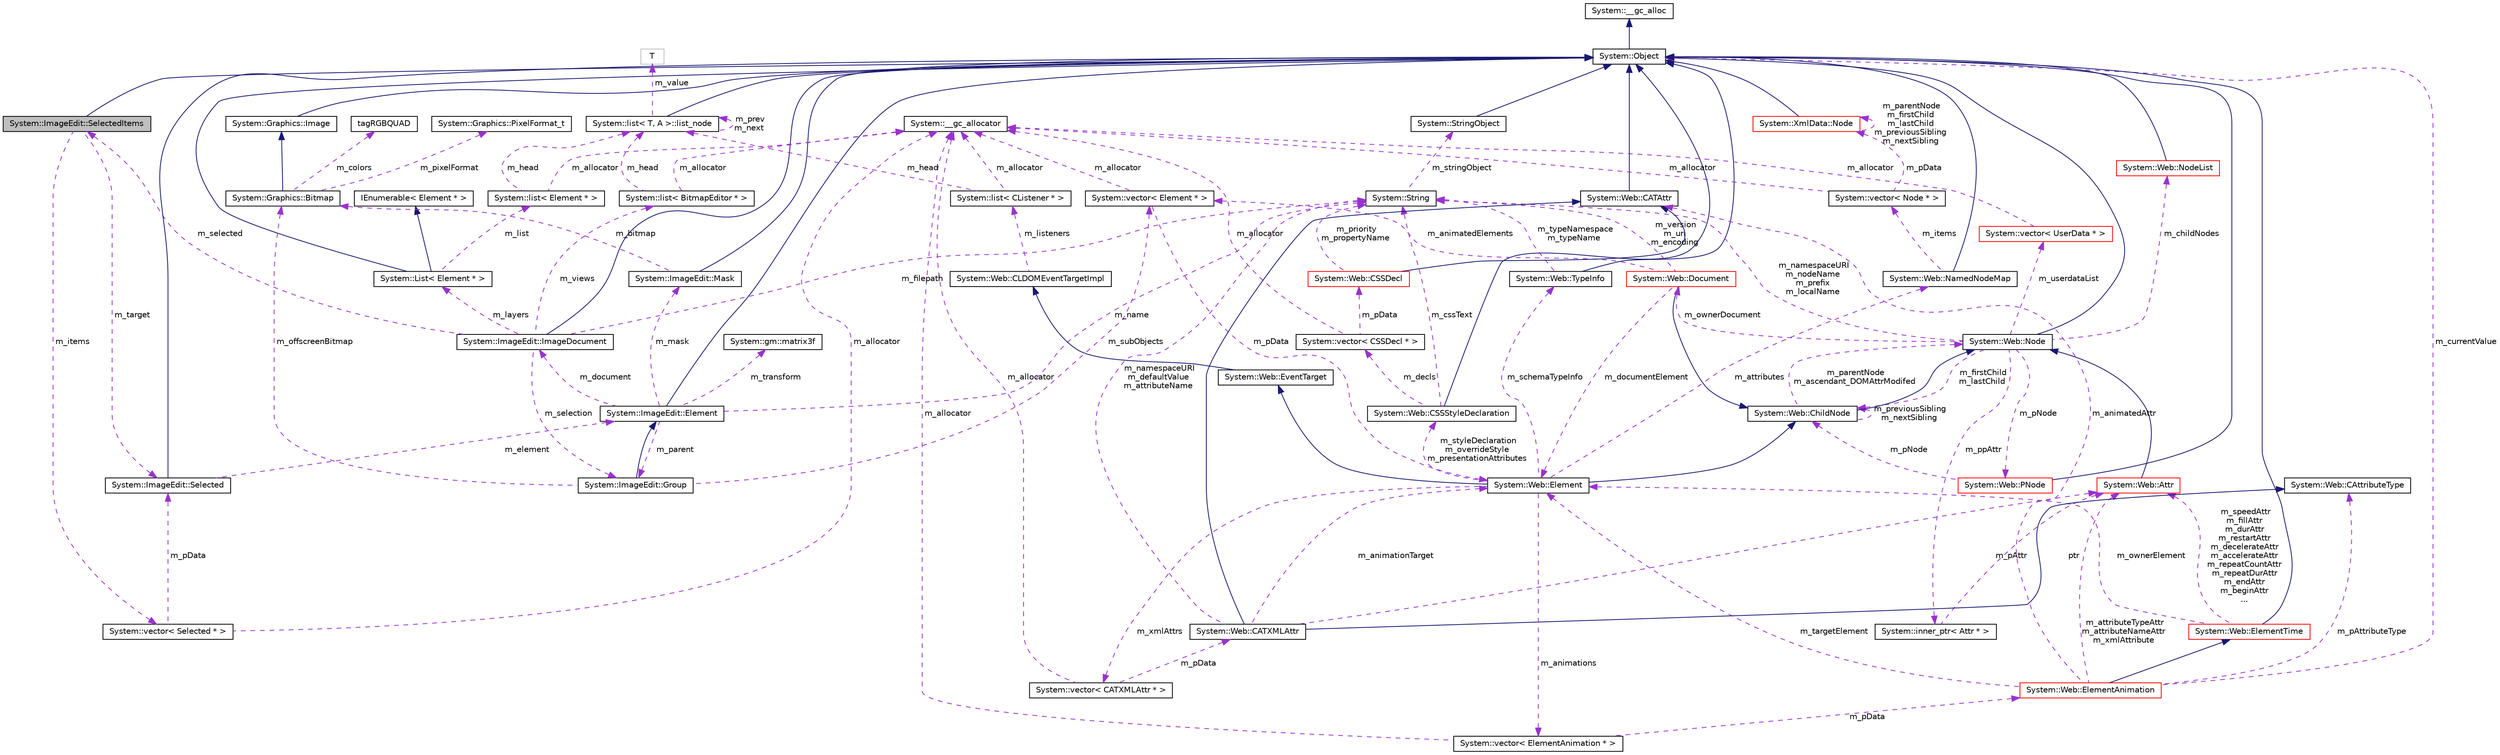 digraph G
{
  edge [fontname="Helvetica",fontsize="10",labelfontname="Helvetica",labelfontsize="10"];
  node [fontname="Helvetica",fontsize="10",shape=record];
  Node1 [label="System::ImageEdit::SelectedItems",height=0.2,width=0.4,color="black", fillcolor="grey75", style="filled" fontcolor="black"];
  Node2 -> Node1 [dir="back",color="midnightblue",fontsize="10",style="solid",fontname="Helvetica"];
  Node2 [label="System::Object",height=0.2,width=0.4,color="black", fillcolor="white", style="filled",URL="$class_system_1_1_object.html"];
  Node3 -> Node2 [dir="back",color="midnightblue",fontsize="10",style="solid",fontname="Helvetica"];
  Node3 [label="System::__gc_alloc",height=0.2,width=0.4,color="black", fillcolor="white", style="filled",URL="$class_system_1_1____gc__alloc.html"];
  Node4 -> Node1 [dir="back",color="darkorchid3",fontsize="10",style="dashed",label=" m_items" ,fontname="Helvetica"];
  Node4 [label="System::vector\< Selected * \>",height=0.2,width=0.4,color="black", fillcolor="white", style="filled",URL="$class_system_1_1vector.html"];
  Node5 -> Node4 [dir="back",color="darkorchid3",fontsize="10",style="dashed",label=" m_allocator" ,fontname="Helvetica"];
  Node5 [label="System::__gc_allocator",height=0.2,width=0.4,color="black", fillcolor="white", style="filled",URL="$class_system_1_1____gc__allocator.html"];
  Node6 -> Node4 [dir="back",color="darkorchid3",fontsize="10",style="dashed",label=" m_pData" ,fontname="Helvetica"];
  Node6 [label="System::ImageEdit::Selected",height=0.2,width=0.4,color="black", fillcolor="white", style="filled",URL="$class_system_1_1_image_edit_1_1_selected.html"];
  Node2 -> Node6 [dir="back",color="midnightblue",fontsize="10",style="solid",fontname="Helvetica"];
  Node7 -> Node6 [dir="back",color="darkorchid3",fontsize="10",style="dashed",label=" m_element" ,fontname="Helvetica"];
  Node7 [label="System::ImageEdit::Element",height=0.2,width=0.4,color="black", fillcolor="white", style="filled",URL="$class_system_1_1_image_edit_1_1_element.html"];
  Node2 -> Node7 [dir="back",color="midnightblue",fontsize="10",style="solid",fontname="Helvetica"];
  Node8 -> Node7 [dir="back",color="darkorchid3",fontsize="10",style="dashed",label=" m_document" ,fontname="Helvetica"];
  Node8 [label="System::ImageEdit::ImageDocument",height=0.2,width=0.4,color="black", fillcolor="white", style="filled",URL="$class_system_1_1_image_edit_1_1_image_document.html"];
  Node2 -> Node8 [dir="back",color="midnightblue",fontsize="10",style="solid",fontname="Helvetica"];
  Node1 -> Node8 [dir="back",color="darkorchid3",fontsize="10",style="dashed",label=" m_selected" ,fontname="Helvetica"];
  Node9 -> Node8 [dir="back",color="darkorchid3",fontsize="10",style="dashed",label=" m_layers" ,fontname="Helvetica"];
  Node9 [label="System::List\< Element * \>",height=0.2,width=0.4,color="black", fillcolor="white", style="filled",URL="$class_system_1_1_list.html"];
  Node2 -> Node9 [dir="back",color="midnightblue",fontsize="10",style="solid",fontname="Helvetica"];
  Node10 -> Node9 [dir="back",color="midnightblue",fontsize="10",style="solid",fontname="Helvetica"];
  Node10 [label="IEnumerable\< Element * \>",height=0.2,width=0.4,color="black", fillcolor="white", style="filled",URL="$class_i_enumerable.html"];
  Node11 -> Node9 [dir="back",color="darkorchid3",fontsize="10",style="dashed",label=" m_list" ,fontname="Helvetica"];
  Node11 [label="System::list\< Element * \>",height=0.2,width=0.4,color="black", fillcolor="white", style="filled",URL="$class_system_1_1list.html"];
  Node5 -> Node11 [dir="back",color="darkorchid3",fontsize="10",style="dashed",label=" m_allocator" ,fontname="Helvetica"];
  Node12 -> Node11 [dir="back",color="darkorchid3",fontsize="10",style="dashed",label=" m_head" ,fontname="Helvetica"];
  Node12 [label="System::list\< T, A \>::list_node",height=0.2,width=0.4,color="black", fillcolor="white", style="filled",URL="$class_system_1_1list_1_1list__node.html"];
  Node2 -> Node12 [dir="back",color="midnightblue",fontsize="10",style="solid",fontname="Helvetica"];
  Node12 -> Node12 [dir="back",color="darkorchid3",fontsize="10",style="dashed",label=" m_prev\nm_next" ,fontname="Helvetica"];
  Node13 -> Node12 [dir="back",color="darkorchid3",fontsize="10",style="dashed",label=" m_value" ,fontname="Helvetica"];
  Node13 [label="T",height=0.2,width=0.4,color="grey75", fillcolor="white", style="filled"];
  Node14 -> Node8 [dir="back",color="darkorchid3",fontsize="10",style="dashed",label=" m_selection" ,fontname="Helvetica"];
  Node14 [label="System::ImageEdit::Group",height=0.2,width=0.4,color="black", fillcolor="white", style="filled",URL="$class_system_1_1_image_edit_1_1_group.html"];
  Node7 -> Node14 [dir="back",color="midnightblue",fontsize="10",style="solid",fontname="Helvetica"];
  Node15 -> Node14 [dir="back",color="darkorchid3",fontsize="10",style="dashed",label=" m_subObjects" ,fontname="Helvetica"];
  Node15 [label="System::vector\< Element * \>",height=0.2,width=0.4,color="black", fillcolor="white", style="filled",URL="$class_system_1_1vector.html"];
  Node5 -> Node15 [dir="back",color="darkorchid3",fontsize="10",style="dashed",label=" m_allocator" ,fontname="Helvetica"];
  Node16 -> Node15 [dir="back",color="darkorchid3",fontsize="10",style="dashed",label=" m_pData" ,fontname="Helvetica"];
  Node16 [label="System::Web::Element",height=0.2,width=0.4,color="black", fillcolor="white", style="filled",URL="$class_system_1_1_web_1_1_element.html"];
  Node17 -> Node16 [dir="back",color="midnightblue",fontsize="10",style="solid",fontname="Helvetica"];
  Node17 [label="System::Web::ChildNode",height=0.2,width=0.4,color="black", fillcolor="white", style="filled",URL="$class_system_1_1_web_1_1_child_node.html"];
  Node18 -> Node17 [dir="back",color="midnightblue",fontsize="10",style="solid",fontname="Helvetica"];
  Node18 [label="System::Web::Node",height=0.2,width=0.4,color="black", fillcolor="white", style="filled",URL="$class_system_1_1_web_1_1_node.html"];
  Node2 -> Node18 [dir="back",color="midnightblue",fontsize="10",style="solid",fontname="Helvetica"];
  Node19 -> Node18 [dir="back",color="darkorchid3",fontsize="10",style="dashed",label=" m_childNodes" ,fontname="Helvetica"];
  Node19 [label="System::Web::NodeList",height=0.2,width=0.4,color="red", fillcolor="white", style="filled",URL="$class_system_1_1_web_1_1_node_list.html"];
  Node2 -> Node19 [dir="back",color="midnightblue",fontsize="10",style="solid",fontname="Helvetica"];
  Node20 -> Node18 [dir="back",color="darkorchid3",fontsize="10",style="dashed",label=" m_ownerDocument" ,fontname="Helvetica"];
  Node20 [label="System::Web::Document",height=0.2,width=0.4,color="red", fillcolor="white", style="filled",URL="$class_system_1_1_web_1_1_document.html"];
  Node17 -> Node20 [dir="back",color="midnightblue",fontsize="10",style="solid",fontname="Helvetica"];
  Node15 -> Node20 [dir="back",color="darkorchid3",fontsize="10",style="dashed",label=" m_animatedElements" ,fontname="Helvetica"];
  Node21 -> Node20 [dir="back",color="darkorchid3",fontsize="10",style="dashed",label=" m_version\nm_uri\nm_encoding" ,fontname="Helvetica"];
  Node21 [label="System::String",height=0.2,width=0.4,color="black", fillcolor="white", style="filled",URL="$class_system_1_1_string.html"];
  Node22 -> Node21 [dir="back",color="darkorchid3",fontsize="10",style="dashed",label=" m_stringObject" ,fontname="Helvetica"];
  Node22 [label="System::StringObject",height=0.2,width=0.4,color="black", fillcolor="white", style="filled",URL="$class_system_1_1_string_object.html"];
  Node2 -> Node22 [dir="back",color="midnightblue",fontsize="10",style="solid",fontname="Helvetica"];
  Node16 -> Node20 [dir="back",color="darkorchid3",fontsize="10",style="dashed",label=" m_documentElement" ,fontname="Helvetica"];
  Node21 -> Node18 [dir="back",color="darkorchid3",fontsize="10",style="dashed",label=" m_namespaceURI\nm_nodeName\nm_prefix\nm_localName" ,fontname="Helvetica"];
  Node23 -> Node18 [dir="back",color="darkorchid3",fontsize="10",style="dashed",label=" m_pNode" ,fontname="Helvetica"];
  Node23 [label="System::Web::PNode",height=0.2,width=0.4,color="red", fillcolor="white", style="filled",URL="$class_system_1_1_web_1_1_p_node.html"];
  Node2 -> Node23 [dir="back",color="midnightblue",fontsize="10",style="solid",fontname="Helvetica"];
  Node17 -> Node23 [dir="back",color="darkorchid3",fontsize="10",style="dashed",label=" m_pNode" ,fontname="Helvetica"];
  Node17 -> Node18 [dir="back",color="darkorchid3",fontsize="10",style="dashed",label=" m_firstChild\nm_lastChild" ,fontname="Helvetica"];
  Node24 -> Node18 [dir="back",color="darkorchid3",fontsize="10",style="dashed",label=" m_userdataList" ,fontname="Helvetica"];
  Node24 [label="System::vector\< UserData * \>",height=0.2,width=0.4,color="red", fillcolor="white", style="filled",URL="$class_system_1_1vector.html"];
  Node5 -> Node24 [dir="back",color="darkorchid3",fontsize="10",style="dashed",label=" m_allocator" ,fontname="Helvetica"];
  Node25 -> Node18 [dir="back",color="darkorchid3",fontsize="10",style="dashed",label=" m_ppAttr" ,fontname="Helvetica"];
  Node25 [label="System::inner_ptr\< Attr * \>",height=0.2,width=0.4,color="black", fillcolor="white", style="filled",URL="$class_system_1_1inner__ptr.html"];
  Node26 -> Node25 [dir="back",color="darkorchid3",fontsize="10",style="dashed",label=" ptr" ,fontname="Helvetica"];
  Node26 [label="System::Web::Attr",height=0.2,width=0.4,color="red", fillcolor="white", style="filled",URL="$class_system_1_1_web_1_1_attr.html"];
  Node18 -> Node26 [dir="back",color="midnightblue",fontsize="10",style="solid",fontname="Helvetica"];
  Node18 -> Node17 [dir="back",color="darkorchid3",fontsize="10",style="dashed",label=" m_parentNode\nm_ascendant_DOMAttrModifed" ,fontname="Helvetica"];
  Node17 -> Node17 [dir="back",color="darkorchid3",fontsize="10",style="dashed",label=" m_previousSibling\nm_nextSibling" ,fontname="Helvetica"];
  Node27 -> Node16 [dir="back",color="midnightblue",fontsize="10",style="solid",fontname="Helvetica"];
  Node27 [label="System::Web::EventTarget",height=0.2,width=0.4,color="black", fillcolor="white", style="filled",URL="$class_system_1_1_web_1_1_event_target.html"];
  Node28 -> Node27 [dir="back",color="midnightblue",fontsize="10",style="solid",fontname="Helvetica"];
  Node28 [label="System::Web::CLDOMEventTargetImpl",height=0.2,width=0.4,color="black", fillcolor="white", style="filled",URL="$class_system_1_1_web_1_1_c_l_d_o_m_event_target_impl.html"];
  Node29 -> Node28 [dir="back",color="darkorchid3",fontsize="10",style="dashed",label=" m_listeners" ,fontname="Helvetica"];
  Node29 [label="System::list\< CListener * \>",height=0.2,width=0.4,color="black", fillcolor="white", style="filled",URL="$class_system_1_1list.html"];
  Node5 -> Node29 [dir="back",color="darkorchid3",fontsize="10",style="dashed",label=" m_allocator" ,fontname="Helvetica"];
  Node12 -> Node29 [dir="back",color="darkorchid3",fontsize="10",style="dashed",label=" m_head" ,fontname="Helvetica"];
  Node30 -> Node16 [dir="back",color="darkorchid3",fontsize="10",style="dashed",label=" m_xmlAttrs" ,fontname="Helvetica"];
  Node30 [label="System::vector\< CATXMLAttr * \>",height=0.2,width=0.4,color="black", fillcolor="white", style="filled",URL="$class_system_1_1vector.html"];
  Node5 -> Node30 [dir="back",color="darkorchid3",fontsize="10",style="dashed",label=" m_allocator" ,fontname="Helvetica"];
  Node31 -> Node30 [dir="back",color="darkorchid3",fontsize="10",style="dashed",label=" m_pData" ,fontname="Helvetica"];
  Node31 [label="System::Web::CATXMLAttr",height=0.2,width=0.4,color="black", fillcolor="white", style="filled",URL="$class_system_1_1_web_1_1_c_a_t_x_m_l_attr.html"];
  Node32 -> Node31 [dir="back",color="midnightblue",fontsize="10",style="solid",fontname="Helvetica"];
  Node32 [label="System::Web::CATAttr",height=0.2,width=0.4,color="black", fillcolor="white", style="filled",URL="$class_system_1_1_web_1_1_c_a_t_attr.html"];
  Node2 -> Node32 [dir="back",color="midnightblue",fontsize="10",style="solid",fontname="Helvetica"];
  Node33 -> Node31 [dir="back",color="midnightblue",fontsize="10",style="solid",fontname="Helvetica"];
  Node33 [label="System::Web::CAttributeType",height=0.2,width=0.4,color="black", fillcolor="white", style="filled",URL="$class_system_1_1_web_1_1_c_attribute_type.html"];
  Node26 -> Node31 [dir="back",color="darkorchid3",fontsize="10",style="dashed",label=" m_pAttr" ,fontname="Helvetica"];
  Node21 -> Node31 [dir="back",color="darkorchid3",fontsize="10",style="dashed",label=" m_namespaceURI\nm_defaultValue\nm_attributeName" ,fontname="Helvetica"];
  Node16 -> Node31 [dir="back",color="darkorchid3",fontsize="10",style="dashed",label=" m_animationTarget" ,fontname="Helvetica"];
  Node34 -> Node16 [dir="back",color="darkorchid3",fontsize="10",style="dashed",label=" m_attributes" ,fontname="Helvetica"];
  Node34 [label="System::Web::NamedNodeMap",height=0.2,width=0.4,color="black", fillcolor="white", style="filled",URL="$class_system_1_1_web_1_1_named_node_map.html"];
  Node2 -> Node34 [dir="back",color="midnightblue",fontsize="10",style="solid",fontname="Helvetica"];
  Node35 -> Node34 [dir="back",color="darkorchid3",fontsize="10",style="dashed",label=" m_items" ,fontname="Helvetica"];
  Node35 [label="System::vector\< Node * \>",height=0.2,width=0.4,color="black", fillcolor="white", style="filled",URL="$class_system_1_1vector.html"];
  Node36 -> Node35 [dir="back",color="darkorchid3",fontsize="10",style="dashed",label=" m_pData" ,fontname="Helvetica"];
  Node36 [label="System::XmlData::Node",height=0.2,width=0.4,color="red", fillcolor="white", style="filled",URL="$class_system_1_1_xml_data_1_1_node.html"];
  Node2 -> Node36 [dir="back",color="midnightblue",fontsize="10",style="solid",fontname="Helvetica"];
  Node36 -> Node36 [dir="back",color="darkorchid3",fontsize="10",style="dashed",label=" m_parentNode\nm_firstChild\nm_lastChild\nm_previousSibling\nm_nextSibling" ,fontname="Helvetica"];
  Node5 -> Node35 [dir="back",color="darkorchid3",fontsize="10",style="dashed",label=" m_allocator" ,fontname="Helvetica"];
  Node37 -> Node16 [dir="back",color="darkorchid3",fontsize="10",style="dashed",label=" m_schemaTypeInfo" ,fontname="Helvetica"];
  Node37 [label="System::Web::TypeInfo",height=0.2,width=0.4,color="black", fillcolor="white", style="filled",URL="$class_system_1_1_web_1_1_type_info.html"];
  Node2 -> Node37 [dir="back",color="midnightblue",fontsize="10",style="solid",fontname="Helvetica"];
  Node21 -> Node37 [dir="back",color="darkorchid3",fontsize="10",style="dashed",label=" m_typeNamespace\nm_typeName" ,fontname="Helvetica"];
  Node38 -> Node16 [dir="back",color="darkorchid3",fontsize="10",style="dashed",label=" m_styleDeclaration\nm_overrideStyle\nm_presentationAttributes" ,fontname="Helvetica"];
  Node38 [label="System::Web::CSSStyleDeclaration",height=0.2,width=0.4,color="black", fillcolor="white", style="filled",URL="$class_system_1_1_web_1_1_c_s_s_style_declaration.html"];
  Node2 -> Node38 [dir="back",color="midnightblue",fontsize="10",style="solid",fontname="Helvetica"];
  Node21 -> Node38 [dir="back",color="darkorchid3",fontsize="10",style="dashed",label=" m_cssText" ,fontname="Helvetica"];
  Node39 -> Node38 [dir="back",color="darkorchid3",fontsize="10",style="dashed",label=" m_decls" ,fontname="Helvetica"];
  Node39 [label="System::vector\< CSSDecl * \>",height=0.2,width=0.4,color="black", fillcolor="white", style="filled",URL="$class_system_1_1vector.html"];
  Node5 -> Node39 [dir="back",color="darkorchid3",fontsize="10",style="dashed",label=" m_allocator" ,fontname="Helvetica"];
  Node40 -> Node39 [dir="back",color="darkorchid3",fontsize="10",style="dashed",label=" m_pData" ,fontname="Helvetica"];
  Node40 [label="System::Web::CSSDecl",height=0.2,width=0.4,color="red", fillcolor="white", style="filled",URL="$class_system_1_1_web_1_1_c_s_s_decl.html"];
  Node32 -> Node40 [dir="back",color="midnightblue",fontsize="10",style="solid",fontname="Helvetica"];
  Node21 -> Node40 [dir="back",color="darkorchid3",fontsize="10",style="dashed",label=" m_priority\nm_propertyName" ,fontname="Helvetica"];
  Node41 -> Node16 [dir="back",color="darkorchid3",fontsize="10",style="dashed",label=" m_animations" ,fontname="Helvetica"];
  Node41 [label="System::vector\< ElementAnimation * \>",height=0.2,width=0.4,color="black", fillcolor="white", style="filled",URL="$class_system_1_1vector.html"];
  Node5 -> Node41 [dir="back",color="darkorchid3",fontsize="10",style="dashed",label=" m_allocator" ,fontname="Helvetica"];
  Node42 -> Node41 [dir="back",color="darkorchid3",fontsize="10",style="dashed",label=" m_pData" ,fontname="Helvetica"];
  Node42 [label="System::Web::ElementAnimation",height=0.2,width=0.4,color="red", fillcolor="white", style="filled",URL="$class_system_1_1_web_1_1_element_animation.html"];
  Node43 -> Node42 [dir="back",color="midnightblue",fontsize="10",style="solid",fontname="Helvetica"];
  Node43 [label="System::Web::ElementTime",height=0.2,width=0.4,color="red", fillcolor="white", style="filled",URL="$class_system_1_1_web_1_1_element_time.html"];
  Node2 -> Node43 [dir="back",color="midnightblue",fontsize="10",style="solid",fontname="Helvetica"];
  Node26 -> Node43 [dir="back",color="darkorchid3",fontsize="10",style="dashed",label=" m_speedAttr\nm_fillAttr\nm_durAttr\nm_restartAttr\nm_decelerateAttr\nm_accelerateAttr\nm_repeatCountAttr\nm_repeatDurAttr\nm_endAttr\nm_beginAttr\n..." ,fontname="Helvetica"];
  Node16 -> Node43 [dir="back",color="darkorchid3",fontsize="10",style="dashed",label=" m_ownerElement" ,fontname="Helvetica"];
  Node32 -> Node42 [dir="back",color="darkorchid3",fontsize="10",style="dashed",label=" m_animatedAttr" ,fontname="Helvetica"];
  Node33 -> Node42 [dir="back",color="darkorchid3",fontsize="10",style="dashed",label=" m_pAttributeType" ,fontname="Helvetica"];
  Node26 -> Node42 [dir="back",color="darkorchid3",fontsize="10",style="dashed",label=" m_attributeTypeAttr\nm_attributeNameAttr\nm_xmlAttribute" ,fontname="Helvetica"];
  Node16 -> Node42 [dir="back",color="darkorchid3",fontsize="10",style="dashed",label=" m_targetElement" ,fontname="Helvetica"];
  Node2 -> Node42 [dir="back",color="darkorchid3",fontsize="10",style="dashed",label=" m_currentValue" ,fontname="Helvetica"];
  Node44 -> Node14 [dir="back",color="darkorchid3",fontsize="10",style="dashed",label=" m_offscreenBitmap" ,fontname="Helvetica"];
  Node44 [label="System::Graphics::Bitmap",height=0.2,width=0.4,color="black", fillcolor="white", style="filled",URL="$class_system_1_1_graphics_1_1_bitmap.html"];
  Node45 -> Node44 [dir="back",color="midnightblue",fontsize="10",style="solid",fontname="Helvetica"];
  Node45 [label="System::Graphics::Image",height=0.2,width=0.4,color="black", fillcolor="white", style="filled",URL="$class_system_1_1_graphics_1_1_image.html"];
  Node2 -> Node45 [dir="back",color="midnightblue",fontsize="10",style="solid",fontname="Helvetica"];
  Node46 -> Node44 [dir="back",color="darkorchid3",fontsize="10",style="dashed",label=" m_pixelFormat" ,fontname="Helvetica"];
  Node46 [label="System::Graphics::PixelFormat_t",height=0.2,width=0.4,color="black", fillcolor="white", style="filled",URL="$class_system_1_1_graphics_1_1_pixel_format__t.html"];
  Node47 -> Node44 [dir="back",color="darkorchid3",fontsize="10",style="dashed",label=" m_colors" ,fontname="Helvetica"];
  Node47 [label="tagRGBQUAD",height=0.2,width=0.4,color="black", fillcolor="white", style="filled",URL="$structtag_r_g_b_q_u_a_d.html"];
  Node21 -> Node8 [dir="back",color="darkorchid3",fontsize="10",style="dashed",label=" m_filepath" ,fontname="Helvetica"];
  Node48 -> Node8 [dir="back",color="darkorchid3",fontsize="10",style="dashed",label=" m_views" ,fontname="Helvetica"];
  Node48 [label="System::list\< BitmapEditor * \>",height=0.2,width=0.4,color="black", fillcolor="white", style="filled",URL="$class_system_1_1list.html"];
  Node5 -> Node48 [dir="back",color="darkorchid3",fontsize="10",style="dashed",label=" m_allocator" ,fontname="Helvetica"];
  Node12 -> Node48 [dir="back",color="darkorchid3",fontsize="10",style="dashed",label=" m_head" ,fontname="Helvetica"];
  Node49 -> Node7 [dir="back",color="darkorchid3",fontsize="10",style="dashed",label=" m_mask" ,fontname="Helvetica"];
  Node49 [label="System::ImageEdit::Mask",height=0.2,width=0.4,color="black", fillcolor="white", style="filled",URL="$class_system_1_1_image_edit_1_1_mask.html"];
  Node2 -> Node49 [dir="back",color="midnightblue",fontsize="10",style="solid",fontname="Helvetica"];
  Node44 -> Node49 [dir="back",color="darkorchid3",fontsize="10",style="dashed",label=" m_bitmap" ,fontname="Helvetica"];
  Node14 -> Node7 [dir="back",color="darkorchid3",fontsize="10",style="dashed",label=" m_parent" ,fontname="Helvetica"];
  Node21 -> Node7 [dir="back",color="darkorchid3",fontsize="10",style="dashed",label=" m_name" ,fontname="Helvetica"];
  Node50 -> Node7 [dir="back",color="darkorchid3",fontsize="10",style="dashed",label=" m_transform" ,fontname="Helvetica"];
  Node50 [label="System::gm::matrix3f",height=0.2,width=0.4,color="black", fillcolor="white", style="filled",URL="$class_system_1_1gm_1_1matrix3f.html"];
  Node6 -> Node1 [dir="back",color="darkorchid3",fontsize="10",style="dashed",label=" m_target" ,fontname="Helvetica"];
}
